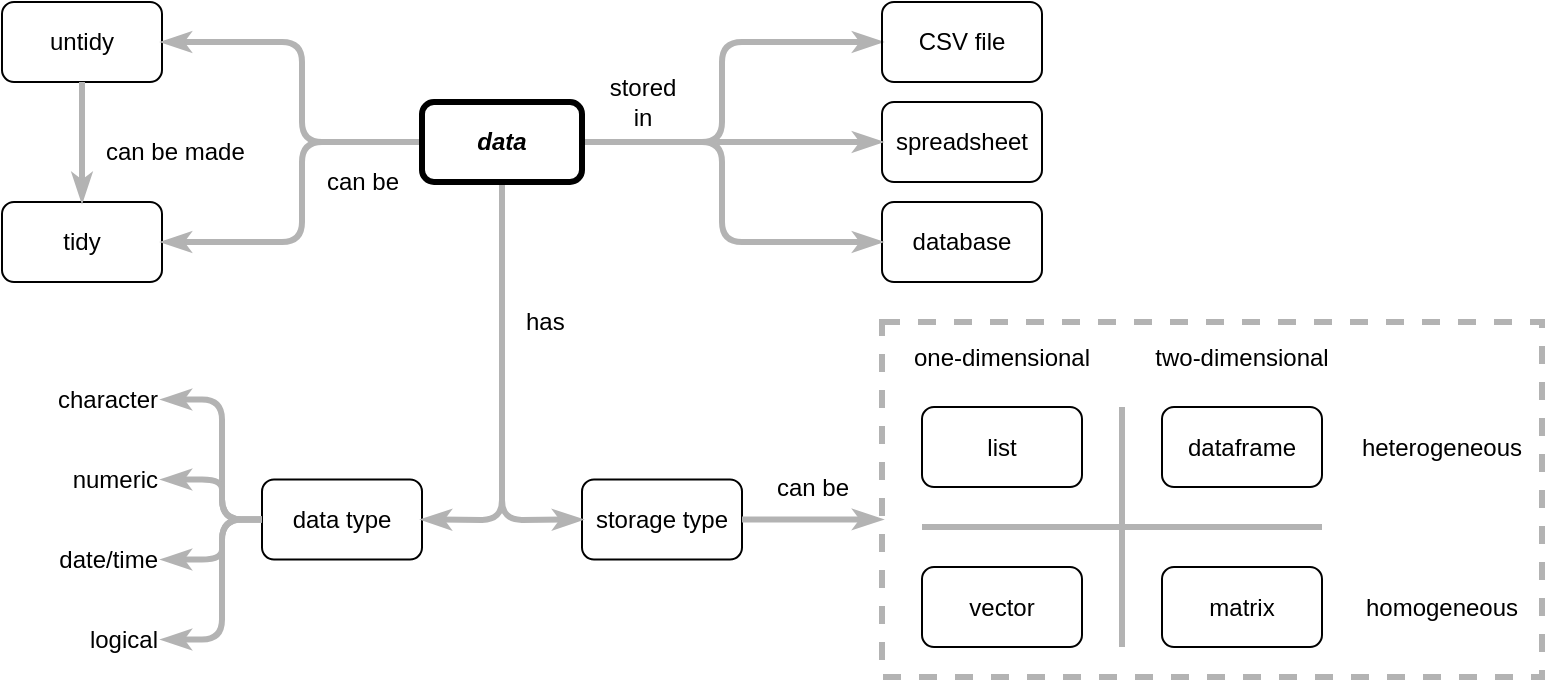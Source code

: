 <mxfile version="13.6.2" type="device"><diagram name="Page-1" id="42789a77-a242-8287-6e28-9cd8cfd52e62"><mxGraphModel dx="946" dy="680" grid="1" gridSize="10" guides="1" tooltips="1" connect="1" arrows="1" fold="1" page="1" pageScale="1" pageWidth="1100" pageHeight="850" background="#ffffff" math="0" shadow="0"><root><mxCell id="0"/><mxCell id="1" parent="0"/><mxCell id="Q8fEgzgGfGvltEnc6YPg-3" value="stored&lt;br&gt;in" style="edgeStyle=none;rounded=1;html=1;labelBackgroundColor=none;startArrow=none;startFill=0;startSize=5;endArrow=classicThin;endFill=1;endSize=5;jettySize=auto;orthogonalLoop=1;strokeColor=#B3B3B3;strokeWidth=3;fontFamily=Helvetica;fontSize=12;exitX=1;exitY=0.5;exitDx=0;exitDy=0;verticalAlign=middle;entryX=0;entryY=0.5;entryDx=0;entryDy=0;" parent="1" source="mgOfAAuIe13jsvkiH23z-1" target="mgOfAAuIe13jsvkiH23z-12" edge="1"><mxGeometry x="-0.1" y="40" relative="1" as="geometry"><mxPoint x="350" y="120" as="sourcePoint"/><mxPoint x="420" y="60" as="targetPoint"/><mxPoint as="offset"/><Array as="points"><mxPoint x="400" y="110"/><mxPoint x="400" y="60"/></Array></mxGeometry></mxCell><mxCell id="Q8fEgzgGfGvltEnc6YPg-15" value="tidy" style="rounded=1;whiteSpace=wrap;html=1;fontSize=12;fontFamily=Helvetica;fillColor=none;" parent="1" vertex="1"><mxGeometry x="40" y="140" width="80" height="40" as="geometry"/></mxCell><mxCell id="Q8fEgzgGfGvltEnc6YPg-26" value="untidy" style="rounded=1;whiteSpace=wrap;html=1;fontSize=12;fontFamily=Helvetica;fillColor=none;" parent="1" vertex="1"><mxGeometry x="40" y="40" width="80" height="40" as="geometry"/></mxCell><mxCell id="mgOfAAuIe13jsvkiH23z-2" value="data type" style="rounded=1;whiteSpace=wrap;html=1;fontSize=12;fontFamily=Helvetica;fillColor=none;" vertex="1" parent="1"><mxGeometry x="170" y="278.75" width="80" height="40" as="geometry"/></mxCell><mxCell id="mgOfAAuIe13jsvkiH23z-6" value="matrix" style="rounded=1;whiteSpace=wrap;html=1;fontSize=12;fontFamily=Helvetica;fillColor=none;" vertex="1" parent="1"><mxGeometry x="620" y="322.5" width="80" height="40" as="geometry"/></mxCell><mxCell id="mgOfAAuIe13jsvkiH23z-7" value="dataframe" style="rounded=1;whiteSpace=wrap;html=1;fontSize=12;fontFamily=Helvetica;fillColor=none;" vertex="1" parent="1"><mxGeometry x="620" y="242.5" width="80" height="40" as="geometry"/></mxCell><mxCell id="mgOfAAuIe13jsvkiH23z-8" value="list" style="rounded=1;whiteSpace=wrap;html=1;fontSize=12;fontFamily=Helvetica;fillColor=none;" vertex="1" parent="1"><mxGeometry x="500" y="242.5" width="80" height="40" as="geometry"/></mxCell><mxCell id="mgOfAAuIe13jsvkiH23z-9" value="vector" style="rounded=1;whiteSpace=wrap;html=1;fontSize=12;fontFamily=Helvetica;fillColor=none;" vertex="1" parent="1"><mxGeometry x="500" y="322.5" width="80" height="40" as="geometry"/></mxCell><mxCell id="mgOfAAuIe13jsvkiH23z-10" value="database" style="rounded=1;whiteSpace=wrap;html=1;fontSize=12;fontFamily=Helvetica;fillColor=none;" vertex="1" parent="1"><mxGeometry x="480" y="140" width="80" height="40" as="geometry"/></mxCell><mxCell id="mgOfAAuIe13jsvkiH23z-11" value="spreadsheet" style="rounded=1;whiteSpace=wrap;html=1;fontSize=12;fontFamily=Helvetica;fillColor=none;" vertex="1" parent="1"><mxGeometry x="480" y="90" width="80" height="40" as="geometry"/></mxCell><mxCell id="mgOfAAuIe13jsvkiH23z-12" value="CSV file" style="rounded=1;whiteSpace=wrap;html=1;fontSize=12;fontFamily=Helvetica;fillColor=none;" vertex="1" parent="1"><mxGeometry x="480" y="40" width="80" height="40" as="geometry"/></mxCell><mxCell id="mgOfAAuIe13jsvkiH23z-13" value="" style="edgeStyle=none;rounded=1;html=1;labelBackgroundColor=none;startArrow=none;startFill=0;startSize=5;endArrow=classicThin;endFill=1;endSize=5;jettySize=auto;orthogonalLoop=1;strokeColor=#B3B3B3;strokeWidth=3;fontFamily=Helvetica;fontSize=12;exitX=1;exitY=0.5;exitDx=0;exitDy=0;verticalAlign=middle;entryX=0;entryY=0.5;entryDx=0;entryDy=0;" edge="1" parent="1" source="mgOfAAuIe13jsvkiH23z-1" target="mgOfAAuIe13jsvkiH23z-11"><mxGeometry x="0.046" y="21" relative="1" as="geometry"><mxPoint x="340" y="120" as="sourcePoint"/><mxPoint x="490" y="70" as="targetPoint"/><mxPoint as="offset"/><Array as="points"/></mxGeometry></mxCell><mxCell id="mgOfAAuIe13jsvkiH23z-14" value="" style="edgeStyle=none;rounded=1;html=1;labelBackgroundColor=none;startArrow=none;startFill=0;startSize=5;endArrow=classicThin;endFill=1;endSize=5;jettySize=auto;orthogonalLoop=1;strokeColor=#B3B3B3;strokeWidth=3;fontFamily=Helvetica;fontSize=12;verticalAlign=middle;entryX=0;entryY=0.5;entryDx=0;entryDy=0;" edge="1" parent="1" target="mgOfAAuIe13jsvkiH23z-10"><mxGeometry x="0.046" y="21" relative="1" as="geometry"><mxPoint x="330" y="110" as="sourcePoint"/><mxPoint x="490" y="130" as="targetPoint"/><mxPoint as="offset"/><Array as="points"><mxPoint x="400" y="110"/><mxPoint x="400" y="160"/></Array></mxGeometry></mxCell><mxCell id="mgOfAAuIe13jsvkiH23z-16" value="" style="edgeStyle=none;rounded=1;html=1;labelBackgroundColor=none;startArrow=none;startFill=0;startSize=5;endArrow=classicThin;endFill=1;endSize=5;jettySize=auto;orthogonalLoop=1;strokeColor=#B3B3B3;strokeWidth=3;fontFamily=Helvetica;fontSize=12;exitX=0;exitY=0.5;exitDx=0;exitDy=0;verticalAlign=middle;entryX=1;entryY=0.5;entryDx=0;entryDy=0;" edge="1" parent="1" source="mgOfAAuIe13jsvkiH23z-1" target="Q8fEgzgGfGvltEnc6YPg-26"><mxGeometry x="0.046" y="21" relative="1" as="geometry"><mxPoint x="340" y="120" as="sourcePoint"/><mxPoint x="490" y="120" as="targetPoint"/><mxPoint as="offset"/><Array as="points"><mxPoint x="190" y="110"/><mxPoint x="190" y="60"/></Array></mxGeometry></mxCell><mxCell id="mgOfAAuIe13jsvkiH23z-17" value="" style="edgeStyle=none;rounded=1;html=1;labelBackgroundColor=none;startArrow=none;startFill=0;startSize=5;endArrow=classicThin;endFill=1;endSize=5;jettySize=auto;orthogonalLoop=1;strokeColor=#B3B3B3;strokeWidth=3;fontFamily=Helvetica;fontSize=12;exitX=0;exitY=0.5;exitDx=0;exitDy=0;verticalAlign=middle;entryX=1;entryY=0.5;entryDx=0;entryDy=0;" edge="1" parent="1" source="mgOfAAuIe13jsvkiH23z-1" target="Q8fEgzgGfGvltEnc6YPg-15"><mxGeometry x="0.046" y="21" relative="1" as="geometry"><mxPoint x="340" y="120" as="sourcePoint"/><mxPoint x="490" y="120" as="targetPoint"/><mxPoint as="offset"/><Array as="points"><mxPoint x="190" y="110"/><mxPoint x="190" y="160"/></Array></mxGeometry></mxCell><mxCell id="mgOfAAuIe13jsvkiH23z-18" value="&lt;font style=&quot;font-size: 12px&quot;&gt;can be&lt;/font&gt;" style="edgeLabel;html=1;align=center;verticalAlign=middle;resizable=0;points=[];" vertex="1" connectable="0" parent="mgOfAAuIe13jsvkiH23z-17"><mxGeometry x="0.323" relative="1" as="geometry"><mxPoint x="39" y="-30" as="offset"/></mxGeometry></mxCell><mxCell id="mgOfAAuIe13jsvkiH23z-19" value="can be made" style="edgeStyle=none;rounded=1;html=1;labelBackgroundColor=none;startArrow=none;startFill=0;startSize=5;endArrow=classicThin;endFill=1;endSize=5;jettySize=auto;orthogonalLoop=1;strokeColor=#B3B3B3;strokeWidth=3;fontFamily=Helvetica;fontSize=12;verticalAlign=middle;entryX=0.5;entryY=0;entryDx=0;entryDy=0;exitX=0.5;exitY=1;exitDx=0;exitDy=0;align=left;" edge="1" parent="1" source="Q8fEgzgGfGvltEnc6YPg-26" target="Q8fEgzgGfGvltEnc6YPg-15"><mxGeometry x="0.143" y="10" relative="1" as="geometry"><mxPoint x="80" y="30" as="sourcePoint"/><mxPoint x="490" y="120" as="targetPoint"/><mxPoint as="offset"/><Array as="points"/></mxGeometry></mxCell><mxCell id="mgOfAAuIe13jsvkiH23z-21" value="has" style="edgeStyle=none;rounded=1;html=1;labelBackgroundColor=none;startArrow=none;startFill=0;startSize=5;endArrow=classicThin;endFill=1;endSize=5;jettySize=auto;orthogonalLoop=1;strokeColor=#B3B3B3;strokeWidth=3;fontFamily=Helvetica;fontSize=12;exitX=0.5;exitY=1;exitDx=0;exitDy=0;verticalAlign=middle;entryX=1;entryY=0.5;entryDx=0;entryDy=0;align=left;" edge="1" parent="1" source="mgOfAAuIe13jsvkiH23z-1" target="mgOfAAuIe13jsvkiH23z-2"><mxGeometry x="-0.33" y="10" relative="1" as="geometry"><mxPoint x="340" y="120" as="sourcePoint"/><mxPoint x="490" y="120" as="targetPoint"/><mxPoint as="offset"/><Array as="points"><mxPoint x="290" y="299"/></Array></mxGeometry></mxCell><mxCell id="mgOfAAuIe13jsvkiH23z-22" value="storage type" style="rounded=1;whiteSpace=wrap;html=1;fontSize=12;fontFamily=Helvetica;fillColor=none;" vertex="1" parent="1"><mxGeometry x="330" y="278.75" width="80" height="40" as="geometry"/></mxCell><mxCell id="mgOfAAuIe13jsvkiH23z-23" value="" style="edgeStyle=none;rounded=1;html=1;labelBackgroundColor=none;startArrow=none;startFill=0;startSize=5;endArrow=classicThin;endFill=1;endSize=5;jettySize=auto;orthogonalLoop=1;strokeColor=#B3B3B3;strokeWidth=3;fontFamily=Helvetica;fontSize=12;exitX=0.5;exitY=1;exitDx=0;exitDy=0;verticalAlign=middle;entryX=0;entryY=0.5;entryDx=0;entryDy=0;" edge="1" parent="1" source="mgOfAAuIe13jsvkiH23z-1" target="mgOfAAuIe13jsvkiH23z-22"><mxGeometry x="0.046" y="21" relative="1" as="geometry"><mxPoint x="340" y="120" as="sourcePoint"/><mxPoint x="490" y="120" as="targetPoint"/><mxPoint as="offset"/><Array as="points"><mxPoint x="290" y="299"/></Array></mxGeometry></mxCell><mxCell id="mgOfAAuIe13jsvkiH23z-26" value="character" style="text;html=1;strokeColor=none;fillColor=none;align=right;verticalAlign=middle;whiteSpace=wrap;rounded=0;" vertex="1" parent="1"><mxGeometry x="60" y="228.75" width="60" height="20" as="geometry"/></mxCell><mxCell id="mgOfAAuIe13jsvkiH23z-27" value="numeric" style="text;html=1;strokeColor=none;fillColor=none;align=right;verticalAlign=middle;whiteSpace=wrap;rounded=0;" vertex="1" parent="1"><mxGeometry x="60" y="268.75" width="60" height="20" as="geometry"/></mxCell><mxCell id="mgOfAAuIe13jsvkiH23z-28" value="date/time" style="text;html=1;strokeColor=none;fillColor=none;align=right;verticalAlign=middle;whiteSpace=wrap;rounded=0;" vertex="1" parent="1"><mxGeometry x="60" y="308.75" width="60" height="20" as="geometry"/></mxCell><mxCell id="mgOfAAuIe13jsvkiH23z-29" value="logical" style="text;html=1;strokeColor=none;fillColor=none;align=right;verticalAlign=middle;whiteSpace=wrap;rounded=0;" vertex="1" parent="1"><mxGeometry x="60" y="348.75" width="60" height="20" as="geometry"/></mxCell><mxCell id="mgOfAAuIe13jsvkiH23z-30" value="" style="edgeStyle=none;rounded=1;html=1;labelBackgroundColor=none;startArrow=none;startFill=0;startSize=5;endArrow=classicThin;endFill=1;endSize=5;jettySize=auto;orthogonalLoop=1;strokeColor=#B3B3B3;strokeWidth=3;fontFamily=Helvetica;fontSize=12;exitX=0;exitY=0.5;exitDx=0;exitDy=0;verticalAlign=middle;entryX=1;entryY=0.5;entryDx=0;entryDy=0;" edge="1" parent="1" source="mgOfAAuIe13jsvkiH23z-2" target="mgOfAAuIe13jsvkiH23z-26"><mxGeometry x="0.046" y="21" relative="1" as="geometry"><mxPoint x="340" y="158.75" as="sourcePoint"/><mxPoint x="490" y="158.75" as="targetPoint"/><mxPoint as="offset"/><Array as="points"><mxPoint x="150" y="298.75"/><mxPoint x="150" y="238.75"/></Array></mxGeometry></mxCell><mxCell id="mgOfAAuIe13jsvkiH23z-31" value="" style="edgeStyle=none;rounded=1;html=1;labelBackgroundColor=none;startArrow=none;startFill=0;startSize=5;endArrow=classicThin;endFill=1;endSize=5;jettySize=auto;orthogonalLoop=1;strokeColor=#B3B3B3;strokeWidth=3;fontFamily=Helvetica;fontSize=12;exitX=0;exitY=0.5;exitDx=0;exitDy=0;verticalAlign=middle;entryX=1;entryY=0.5;entryDx=0;entryDy=0;" edge="1" parent="1" source="mgOfAAuIe13jsvkiH23z-2" target="mgOfAAuIe13jsvkiH23z-27"><mxGeometry x="0.046" y="21" relative="1" as="geometry"><mxPoint x="180" y="308.75" as="sourcePoint"/><mxPoint x="130" y="248.75" as="targetPoint"/><mxPoint as="offset"/><Array as="points"><mxPoint x="150" y="298.75"/><mxPoint x="150" y="278.75"/></Array></mxGeometry></mxCell><mxCell id="mgOfAAuIe13jsvkiH23z-32" value="" style="edgeStyle=none;rounded=1;html=1;labelBackgroundColor=none;startArrow=none;startFill=0;startSize=5;endArrow=classicThin;endFill=1;endSize=5;jettySize=auto;orthogonalLoop=1;strokeColor=#B3B3B3;strokeWidth=3;fontFamily=Helvetica;fontSize=12;exitX=0;exitY=0.5;exitDx=0;exitDy=0;verticalAlign=middle;entryX=1;entryY=0.5;entryDx=0;entryDy=0;" edge="1" parent="1" source="mgOfAAuIe13jsvkiH23z-2" target="mgOfAAuIe13jsvkiH23z-28"><mxGeometry x="0.046" y="21" relative="1" as="geometry"><mxPoint x="180.0" y="308.75" as="sourcePoint"/><mxPoint x="130.0" y="288.75" as="targetPoint"/><mxPoint as="offset"/><Array as="points"><mxPoint x="150" y="298.75"/><mxPoint x="150" y="318.75"/></Array></mxGeometry></mxCell><mxCell id="mgOfAAuIe13jsvkiH23z-33" value="" style="edgeStyle=none;rounded=1;html=1;labelBackgroundColor=none;startArrow=none;startFill=0;startSize=5;endArrow=classicThin;endFill=1;endSize=5;jettySize=auto;orthogonalLoop=1;strokeColor=#B3B3B3;strokeWidth=3;fontFamily=Helvetica;fontSize=12;verticalAlign=middle;entryX=1;entryY=0.5;entryDx=0;entryDy=0;" edge="1" parent="1" target="mgOfAAuIe13jsvkiH23z-29"><mxGeometry x="0.046" y="21" relative="1" as="geometry"><mxPoint x="170" y="298.75" as="sourcePoint"/><mxPoint x="130.0" y="328.75" as="targetPoint"/><mxPoint as="offset"/><Array as="points"><mxPoint x="150" y="298.75"/><mxPoint x="150" y="358.75"/></Array></mxGeometry></mxCell><mxCell id="mgOfAAuIe13jsvkiH23z-34" value="" style="endArrow=none;html=1;strokeWidth=3;strokeColor=#B3B3B3;" edge="1" parent="1"><mxGeometry width="50" height="50" relative="1" as="geometry"><mxPoint x="600" y="362.5" as="sourcePoint"/><mxPoint x="600" y="242.5" as="targetPoint"/></mxGeometry></mxCell><mxCell id="mgOfAAuIe13jsvkiH23z-35" value="" style="endArrow=none;html=1;strokeWidth=3;strokeColor=#B3B3B3;" edge="1" parent="1"><mxGeometry width="50" height="50" relative="1" as="geometry"><mxPoint x="700" y="302.5" as="sourcePoint"/><mxPoint x="500" y="302.5" as="targetPoint"/></mxGeometry></mxCell><mxCell id="mgOfAAuIe13jsvkiH23z-36" value="one-dimensional" style="text;html=1;strokeColor=none;fillColor=none;align=center;verticalAlign=middle;whiteSpace=wrap;rounded=0;" vertex="1" parent="1"><mxGeometry x="480" y="207.5" width="120" height="20" as="geometry"/></mxCell><mxCell id="mgOfAAuIe13jsvkiH23z-37" value="two-dimensional" style="text;html=1;strokeColor=none;fillColor=none;align=center;verticalAlign=middle;whiteSpace=wrap;rounded=0;" vertex="1" parent="1"><mxGeometry x="600" y="207.5" width="120" height="20" as="geometry"/></mxCell><mxCell id="mgOfAAuIe13jsvkiH23z-38" value="heterogeneous" style="text;html=1;strokeColor=none;fillColor=none;align=center;verticalAlign=middle;whiteSpace=wrap;rounded=0;" vertex="1" parent="1"><mxGeometry x="710" y="252.5" width="100" height="20" as="geometry"/></mxCell><mxCell id="mgOfAAuIe13jsvkiH23z-39" value="homogeneous" style="text;html=1;strokeColor=none;fillColor=none;align=center;verticalAlign=middle;whiteSpace=wrap;rounded=0;" vertex="1" parent="1"><mxGeometry x="710" y="332.5" width="100" height="20" as="geometry"/></mxCell><mxCell id="mgOfAAuIe13jsvkiH23z-43" value="" style="rounded=0;whiteSpace=wrap;html=1;align=right;fillColor=none;strokeWidth=3;strokeColor=#B3B3B3;dashed=1;" vertex="1" parent="1"><mxGeometry x="480" y="200" width="330" height="177.5" as="geometry"/></mxCell><mxCell id="mgOfAAuIe13jsvkiH23z-44" value="" style="edgeStyle=none;rounded=1;html=1;labelBackgroundColor=none;startArrow=none;startFill=0;startSize=5;endArrow=classicThin;endFill=1;endSize=5;jettySize=auto;orthogonalLoop=1;strokeColor=#B3B3B3;strokeWidth=3;fontFamily=Helvetica;fontSize=12;exitX=1;exitY=0.5;exitDx=0;exitDy=0;verticalAlign=middle;entryX=0;entryY=0.556;entryDx=0;entryDy=0;entryPerimeter=0;" edge="1" parent="1" source="mgOfAAuIe13jsvkiH23z-22" target="mgOfAAuIe13jsvkiH23z-43"><mxGeometry x="0.046" y="21" relative="1" as="geometry"><mxPoint x="340" y="158.75" as="sourcePoint"/><mxPoint x="490" y="158.75" as="targetPoint"/><mxPoint as="offset"/><Array as="points"/></mxGeometry></mxCell><mxCell id="mgOfAAuIe13jsvkiH23z-45" value="&lt;font style=&quot;font-size: 12px&quot;&gt;can be&lt;/font&gt;" style="edgeLabel;html=1;align=center;verticalAlign=middle;resizable=0;points=[];" vertex="1" connectable="0" parent="mgOfAAuIe13jsvkiH23z-44"><mxGeometry y="-3" relative="1" as="geometry"><mxPoint y="-19.25" as="offset"/></mxGeometry></mxCell><mxCell id="mgOfAAuIe13jsvkiH23z-1" value="&lt;i&gt;&lt;b&gt;data&lt;/b&gt;&lt;/i&gt;" style="rounded=1;whiteSpace=wrap;html=1;fontSize=12;fontFamily=Helvetica;fillColor=none;strokeWidth=3;" vertex="1" parent="1"><mxGeometry x="250" y="90" width="80" height="40" as="geometry"/></mxCell></root></mxGraphModel></diagram></mxfile>